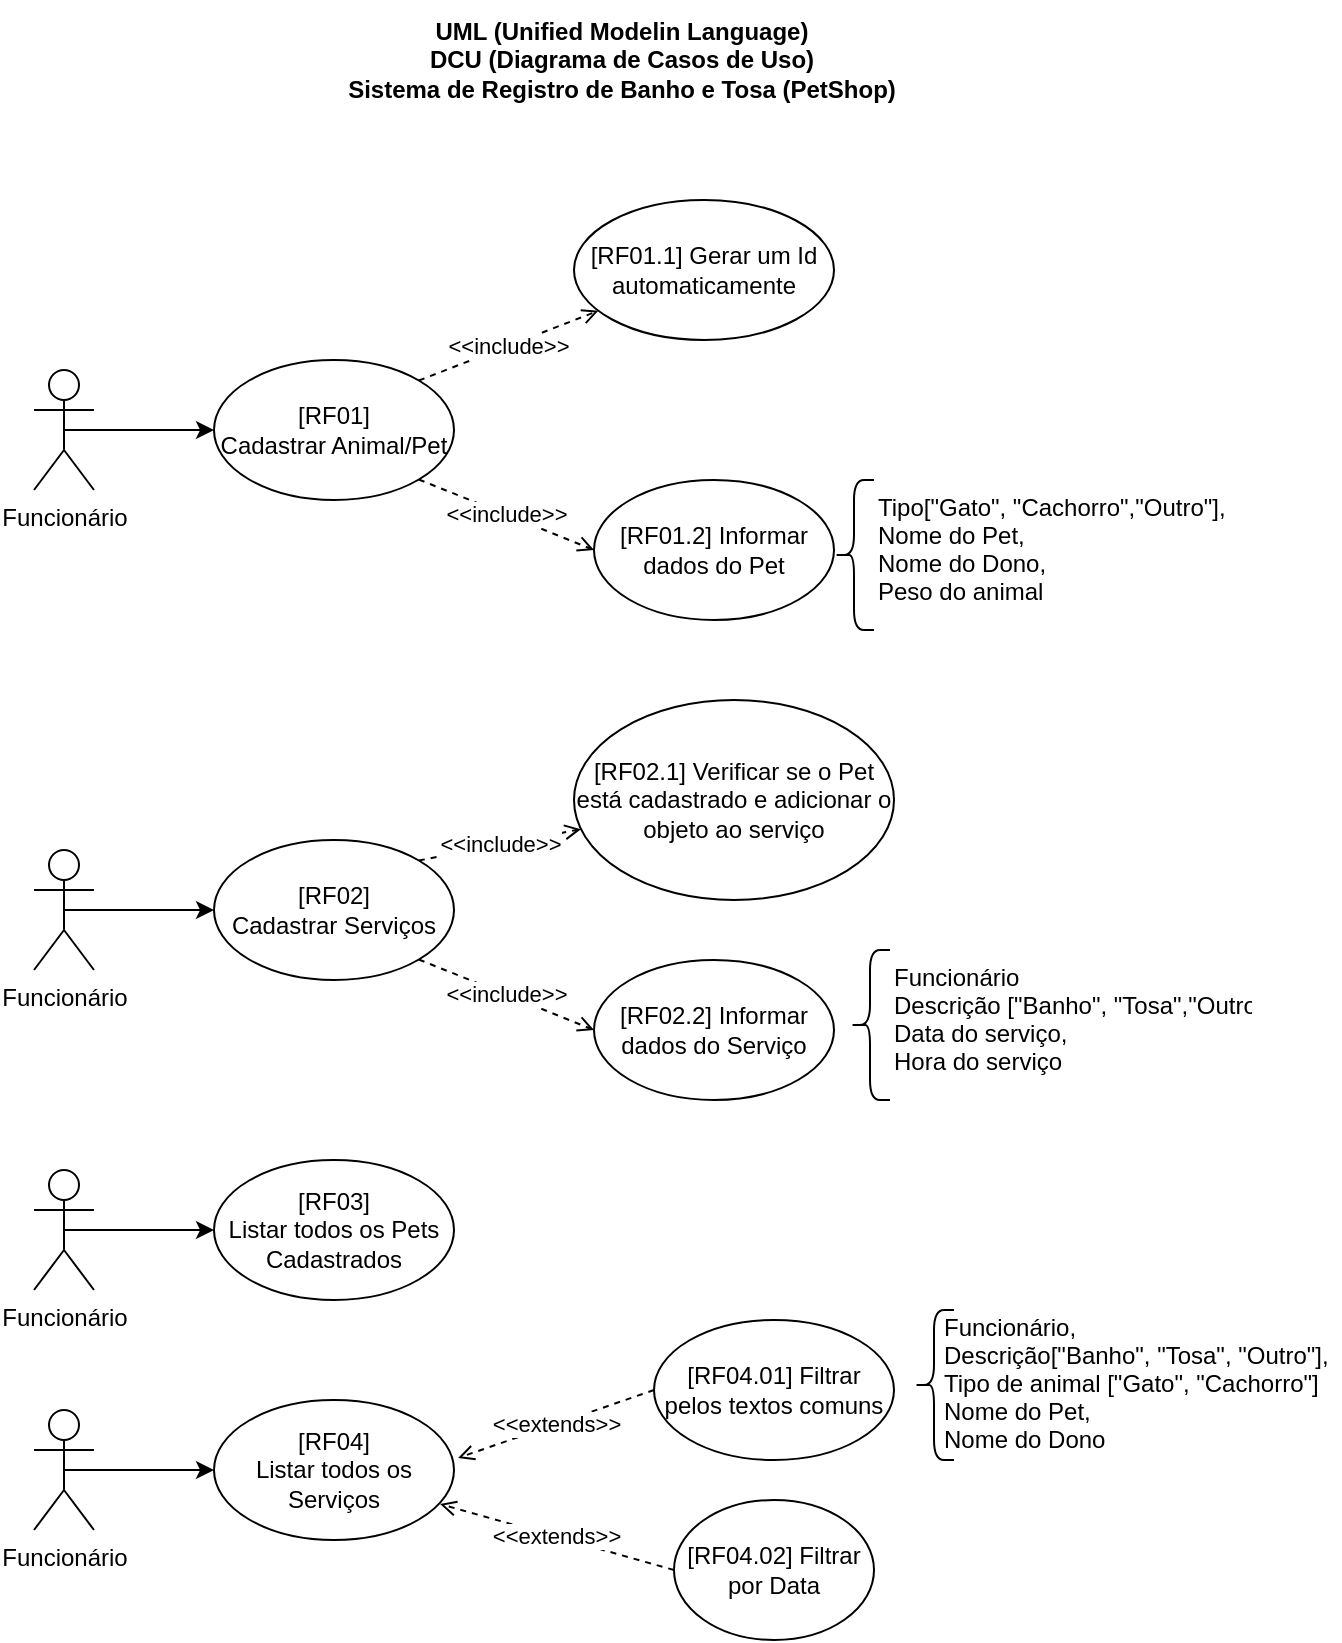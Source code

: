 <mxfile version="15.2.9" type="device"><diagram id="gu5F9mO8ZNoxU1Oyx9bX" name="Page-1"><mxGraphModel dx="1102" dy="582" grid="1" gridSize="10" guides="1" tooltips="1" connect="1" arrows="1" fold="1" page="1" pageScale="1" pageWidth="827" pageHeight="1169" math="0" shadow="0"><root><mxCell id="0"/><mxCell id="1" parent="0"/><mxCell id="xQxDJlF7pP0imnfyoxiW-1" value="UML (Unified Modelin Language)&lt;br&gt;DCU (Diagrama de Casos de Uso)&lt;br&gt;Sistema de Registro de Banho e Tosa (PetShop)" style="text;html=1;strokeColor=none;fillColor=none;align=center;verticalAlign=middle;whiteSpace=wrap;rounded=0;fontStyle=1" vertex="1" parent="1"><mxGeometry x="259" y="20" width="310" height="60" as="geometry"/></mxCell><mxCell id="xQxDJlF7pP0imnfyoxiW-11" style="edgeStyle=none;rounded=0;orthogonalLoop=1;jettySize=auto;html=1;exitX=0.5;exitY=0.5;exitDx=0;exitDy=0;exitPerimeter=0;entryX=0;entryY=0.5;entryDx=0;entryDy=0;endArrow=classic;endFill=1;" edge="1" parent="1" source="xQxDJlF7pP0imnfyoxiW-2" target="xQxDJlF7pP0imnfyoxiW-3"><mxGeometry relative="1" as="geometry"/></mxCell><mxCell id="xQxDJlF7pP0imnfyoxiW-2" value="Funcionário" style="shape=umlActor;verticalLabelPosition=bottom;verticalAlign=top;html=1;outlineConnect=0;" vertex="1" parent="1"><mxGeometry x="120" y="205" width="30" height="60" as="geometry"/></mxCell><mxCell id="xQxDJlF7pP0imnfyoxiW-8" value="&amp;lt;&amp;lt;include&amp;gt;&amp;gt;" style="rounded=0;orthogonalLoop=1;jettySize=auto;html=1;exitX=1;exitY=1;exitDx=0;exitDy=0;entryX=0;entryY=0.5;entryDx=0;entryDy=0;dashed=1;endArrow=open;endFill=0;" edge="1" parent="1" source="xQxDJlF7pP0imnfyoxiW-3" target="xQxDJlF7pP0imnfyoxiW-4"><mxGeometry relative="1" as="geometry"/></mxCell><mxCell id="xQxDJlF7pP0imnfyoxiW-10" value="&amp;lt;&amp;lt;include&amp;gt;&amp;gt;" style="edgeStyle=none;rounded=0;orthogonalLoop=1;jettySize=auto;html=1;exitX=1;exitY=0;exitDx=0;exitDy=0;dashed=1;endArrow=open;endFill=0;" edge="1" parent="1" source="xQxDJlF7pP0imnfyoxiW-3" target="xQxDJlF7pP0imnfyoxiW-9"><mxGeometry relative="1" as="geometry"/></mxCell><mxCell id="xQxDJlF7pP0imnfyoxiW-3" value="[RF01]&lt;br&gt;Cadastrar Animal/Pet" style="ellipse;whiteSpace=wrap;html=1;" vertex="1" parent="1"><mxGeometry x="210" y="200" width="120" height="70" as="geometry"/></mxCell><mxCell id="xQxDJlF7pP0imnfyoxiW-4" value="[RF01.2] Informar dados do Pet" style="ellipse;whiteSpace=wrap;html=1;" vertex="1" parent="1"><mxGeometry x="400" y="260" width="120" height="70" as="geometry"/></mxCell><mxCell id="xQxDJlF7pP0imnfyoxiW-5" value="Tipo[&quot;Gato&quot;, &quot;Cachorro&quot;,&quot;Outro&quot;],&#10;Nome do Pet,&#10;Nome do Dono,&#10;Peso do animal" style="text;strokeColor=none;fillColor=none;align=left;verticalAlign=top;spacingLeft=4;spacingRight=4;overflow=hidden;rotatable=0;points=[[0,0.5],[1,0.5]];portConstraint=eastwest;" vertex="1" parent="1"><mxGeometry x="536" y="260" width="190" height="70" as="geometry"/></mxCell><mxCell id="xQxDJlF7pP0imnfyoxiW-6" value="" style="shape=curlyBracket;whiteSpace=wrap;html=1;rounded=1;" vertex="1" parent="1"><mxGeometry x="520" y="260" width="20" height="75" as="geometry"/></mxCell><mxCell id="xQxDJlF7pP0imnfyoxiW-9" value="[RF01.1] Gerar um Id automaticamente" style="ellipse;whiteSpace=wrap;html=1;" vertex="1" parent="1"><mxGeometry x="390" y="120" width="130" height="70" as="geometry"/></mxCell><mxCell id="xQxDJlF7pP0imnfyoxiW-12" style="edgeStyle=none;rounded=0;orthogonalLoop=1;jettySize=auto;html=1;exitX=0.5;exitY=0.5;exitDx=0;exitDy=0;exitPerimeter=0;entryX=0;entryY=0.5;entryDx=0;entryDy=0;endArrow=classic;endFill=1;" edge="1" source="xQxDJlF7pP0imnfyoxiW-13" target="xQxDJlF7pP0imnfyoxiW-16" parent="1"><mxGeometry relative="1" as="geometry"/></mxCell><mxCell id="xQxDJlF7pP0imnfyoxiW-13" value="Funcionário" style="shape=umlActor;verticalLabelPosition=bottom;verticalAlign=top;html=1;outlineConnect=0;" vertex="1" parent="1"><mxGeometry x="120" y="445" width="30" height="60" as="geometry"/></mxCell><mxCell id="xQxDJlF7pP0imnfyoxiW-14" value="&amp;lt;&amp;lt;include&amp;gt;&amp;gt;" style="rounded=0;orthogonalLoop=1;jettySize=auto;html=1;exitX=1;exitY=1;exitDx=0;exitDy=0;entryX=0;entryY=0.5;entryDx=0;entryDy=0;dashed=1;endArrow=open;endFill=0;" edge="1" source="xQxDJlF7pP0imnfyoxiW-16" target="xQxDJlF7pP0imnfyoxiW-17" parent="1"><mxGeometry relative="1" as="geometry"/></mxCell><mxCell id="xQxDJlF7pP0imnfyoxiW-15" value="&amp;lt;&amp;lt;include&amp;gt;&amp;gt;" style="edgeStyle=none;rounded=0;orthogonalLoop=1;jettySize=auto;html=1;exitX=1;exitY=0;exitDx=0;exitDy=0;dashed=1;endArrow=open;endFill=0;" edge="1" source="xQxDJlF7pP0imnfyoxiW-16" target="xQxDJlF7pP0imnfyoxiW-20" parent="1"><mxGeometry relative="1" as="geometry"/></mxCell><mxCell id="xQxDJlF7pP0imnfyoxiW-16" value="[RF02]&lt;br&gt;Cadastrar Serviços" style="ellipse;whiteSpace=wrap;html=1;" vertex="1" parent="1"><mxGeometry x="210" y="440" width="120" height="70" as="geometry"/></mxCell><mxCell id="xQxDJlF7pP0imnfyoxiW-17" value="[RF02.2] Informar dados do Serviço" style="ellipse;whiteSpace=wrap;html=1;" vertex="1" parent="1"><mxGeometry x="400" y="500" width="120" height="70" as="geometry"/></mxCell><mxCell id="xQxDJlF7pP0imnfyoxiW-18" value="Funcionário&#10;Descrição [&quot;Banho&quot;, &quot;Tosa&quot;,&quot;Outro&quot;],&#10;Data do serviço,&#10;Hora do serviço" style="text;strokeColor=none;fillColor=none;align=left;verticalAlign=top;spacingLeft=4;spacingRight=4;overflow=hidden;rotatable=0;points=[[0,0.5],[1,0.5]];portConstraint=eastwest;" vertex="1" parent="1"><mxGeometry x="544" y="495" width="190" height="70" as="geometry"/></mxCell><mxCell id="xQxDJlF7pP0imnfyoxiW-19" value="" style="shape=curlyBracket;whiteSpace=wrap;html=1;rounded=1;" vertex="1" parent="1"><mxGeometry x="528" y="495" width="20" height="75" as="geometry"/></mxCell><mxCell id="xQxDJlF7pP0imnfyoxiW-20" value="[RF02.1] Verificar se o Pet está cadastrado e adicionar o objeto ao serviço" style="ellipse;whiteSpace=wrap;html=1;" vertex="1" parent="1"><mxGeometry x="390" y="370" width="160" height="100" as="geometry"/></mxCell><mxCell id="xQxDJlF7pP0imnfyoxiW-21" style="edgeStyle=none;rounded=0;orthogonalLoop=1;jettySize=auto;html=1;exitX=0.5;exitY=0.5;exitDx=0;exitDy=0;exitPerimeter=0;entryX=0;entryY=0.5;entryDx=0;entryDy=0;endArrow=classic;endFill=1;" edge="1" source="xQxDJlF7pP0imnfyoxiW-22" target="xQxDJlF7pP0imnfyoxiW-25" parent="1"><mxGeometry relative="1" as="geometry"/></mxCell><mxCell id="xQxDJlF7pP0imnfyoxiW-22" value="Funcionário" style="shape=umlActor;verticalLabelPosition=bottom;verticalAlign=top;html=1;outlineConnect=0;" vertex="1" parent="1"><mxGeometry x="120" y="605" width="30" height="60" as="geometry"/></mxCell><mxCell id="xQxDJlF7pP0imnfyoxiW-25" value="[RF03]&lt;br&gt;Listar todos os Pets Cadastrados" style="ellipse;whiteSpace=wrap;html=1;" vertex="1" parent="1"><mxGeometry x="210" y="600" width="120" height="70" as="geometry"/></mxCell><mxCell id="xQxDJlF7pP0imnfyoxiW-30" style="edgeStyle=none;rounded=0;orthogonalLoop=1;jettySize=auto;html=1;exitX=0.5;exitY=0.5;exitDx=0;exitDy=0;exitPerimeter=0;entryX=0;entryY=0.5;entryDx=0;entryDy=0;endArrow=classic;endFill=1;" edge="1" source="xQxDJlF7pP0imnfyoxiW-31" target="xQxDJlF7pP0imnfyoxiW-32" parent="1"><mxGeometry relative="1" as="geometry"/></mxCell><mxCell id="xQxDJlF7pP0imnfyoxiW-31" value="Funcionário" style="shape=umlActor;verticalLabelPosition=bottom;verticalAlign=top;html=1;outlineConnect=0;" vertex="1" parent="1"><mxGeometry x="120" y="725" width="30" height="60" as="geometry"/></mxCell><mxCell id="xQxDJlF7pP0imnfyoxiW-32" value="[RF04]&lt;br&gt;Listar todos os Serviços" style="ellipse;whiteSpace=wrap;html=1;" vertex="1" parent="1"><mxGeometry x="210" y="720" width="120" height="70" as="geometry"/></mxCell><mxCell id="xQxDJlF7pP0imnfyoxiW-33" value="[RF04.01] Filtrar pelos textos comuns" style="ellipse;whiteSpace=wrap;html=1;" vertex="1" parent="1"><mxGeometry x="430" y="680" width="120" height="70" as="geometry"/></mxCell><mxCell id="xQxDJlF7pP0imnfyoxiW-34" value="[RF04.02] Filtrar por Data" style="ellipse;whiteSpace=wrap;html=1;" vertex="1" parent="1"><mxGeometry x="440" y="770" width="100" height="70" as="geometry"/></mxCell><mxCell id="xQxDJlF7pP0imnfyoxiW-35" value="&amp;lt;&amp;lt;extends&amp;gt;&amp;gt;" style="rounded=0;orthogonalLoop=1;jettySize=auto;html=1;entryX=1.017;entryY=0.414;entryDx=0;entryDy=0;dashed=1;endArrow=open;endFill=0;entryPerimeter=0;exitX=0;exitY=0.5;exitDx=0;exitDy=0;" edge="1" parent="1" source="xQxDJlF7pP0imnfyoxiW-33" target="xQxDJlF7pP0imnfyoxiW-32"><mxGeometry relative="1" as="geometry"><mxPoint x="420" y="730" as="sourcePoint"/><mxPoint x="437.57" y="695.25" as="targetPoint"/></mxGeometry></mxCell><mxCell id="xQxDJlF7pP0imnfyoxiW-36" value="&amp;lt;&amp;lt;extends&amp;gt;&amp;gt;" style="rounded=0;orthogonalLoop=1;jettySize=auto;html=1;entryX=0.942;entryY=0.743;entryDx=0;entryDy=0;dashed=1;endArrow=open;endFill=0;entryPerimeter=0;exitX=0;exitY=0.5;exitDx=0;exitDy=0;" edge="1" parent="1" source="xQxDJlF7pP0imnfyoxiW-34" target="xQxDJlF7pP0imnfyoxiW-32"><mxGeometry relative="1" as="geometry"><mxPoint x="420" y="730" as="sourcePoint"/><mxPoint x="437.57" y="695.25" as="targetPoint"/></mxGeometry></mxCell><mxCell id="xQxDJlF7pP0imnfyoxiW-37" value="Funcionário,&#10;Descrição[&quot;Banho&quot;, &quot;Tosa&quot;, &quot;Outro&quot;],&#10;Tipo de animal [&quot;Gato&quot;, &quot;Cachorro&quot;]&#10;Nome do Pet,&#10;Nome do Dono" style="text;strokeColor=none;fillColor=none;align=left;verticalAlign=top;spacingLeft=4;spacingRight=4;overflow=hidden;rotatable=0;points=[[0,0.5],[1,0.5]];portConstraint=eastwest;" vertex="1" parent="1"><mxGeometry x="569" y="670" width="204" height="75" as="geometry"/></mxCell><mxCell id="xQxDJlF7pP0imnfyoxiW-38" value="" style="shape=curlyBracket;whiteSpace=wrap;html=1;rounded=1;" vertex="1" parent="1"><mxGeometry x="560" y="675" width="20" height="75" as="geometry"/></mxCell></root></mxGraphModel></diagram></mxfile>